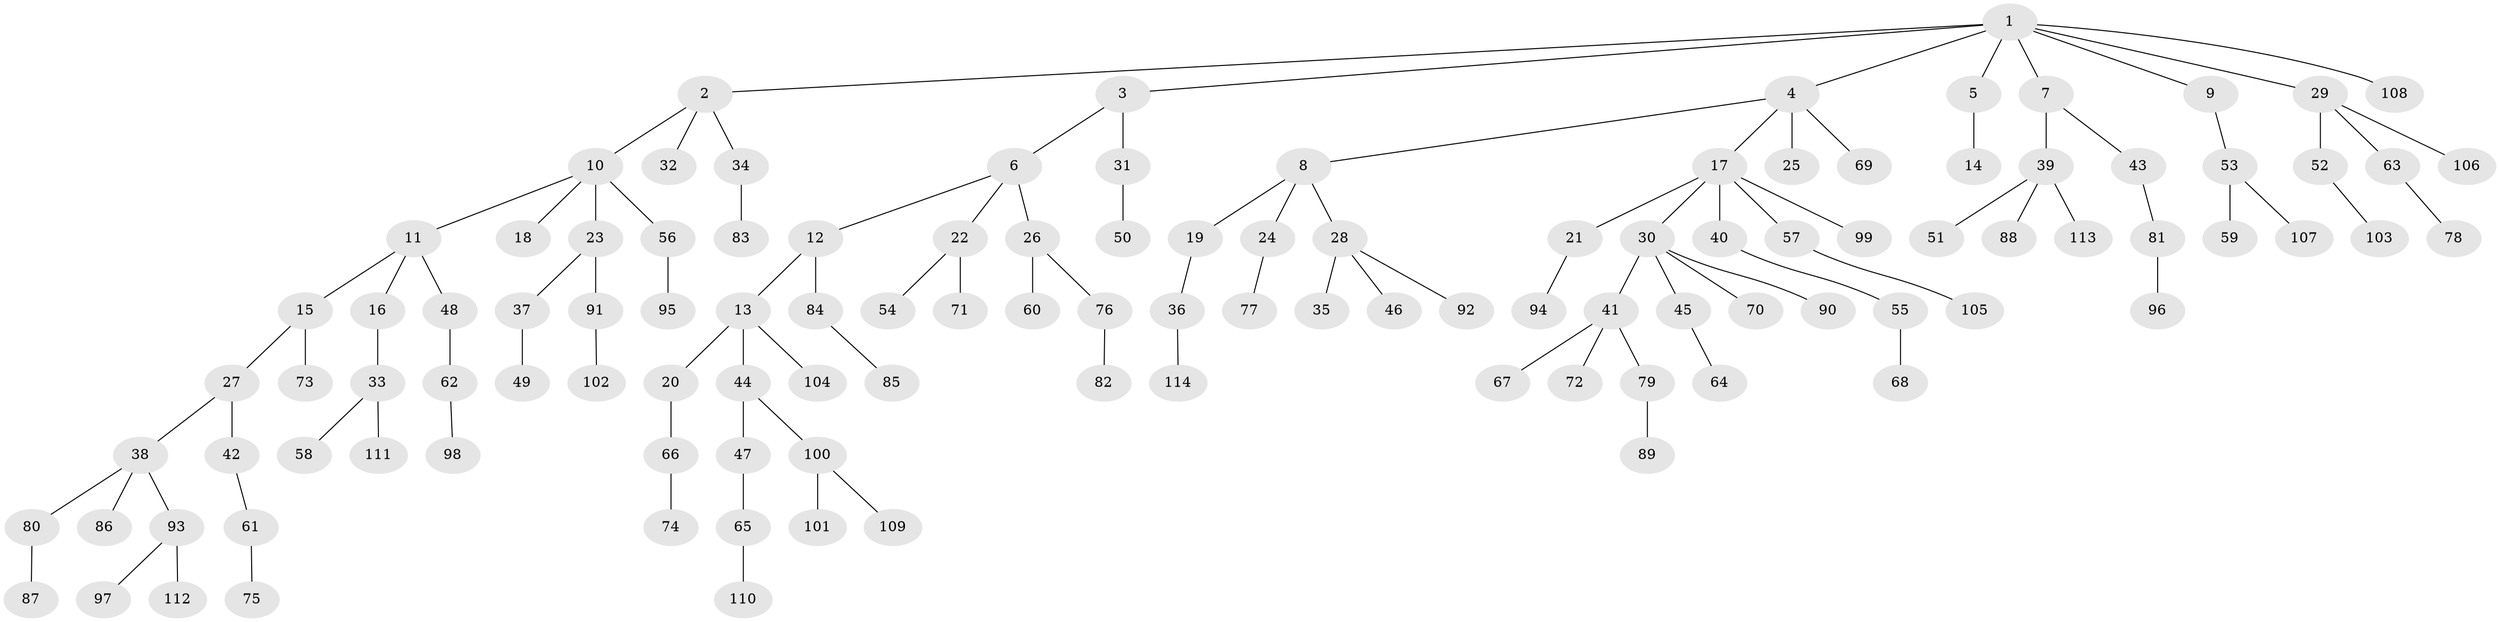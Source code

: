 // Generated by graph-tools (version 1.1) at 2025/52/03/09/25 04:52:56]
// undirected, 114 vertices, 113 edges
graph export_dot {
graph [start="1"]
  node [color=gray90,style=filled];
  1;
  2;
  3;
  4;
  5;
  6;
  7;
  8;
  9;
  10;
  11;
  12;
  13;
  14;
  15;
  16;
  17;
  18;
  19;
  20;
  21;
  22;
  23;
  24;
  25;
  26;
  27;
  28;
  29;
  30;
  31;
  32;
  33;
  34;
  35;
  36;
  37;
  38;
  39;
  40;
  41;
  42;
  43;
  44;
  45;
  46;
  47;
  48;
  49;
  50;
  51;
  52;
  53;
  54;
  55;
  56;
  57;
  58;
  59;
  60;
  61;
  62;
  63;
  64;
  65;
  66;
  67;
  68;
  69;
  70;
  71;
  72;
  73;
  74;
  75;
  76;
  77;
  78;
  79;
  80;
  81;
  82;
  83;
  84;
  85;
  86;
  87;
  88;
  89;
  90;
  91;
  92;
  93;
  94;
  95;
  96;
  97;
  98;
  99;
  100;
  101;
  102;
  103;
  104;
  105;
  106;
  107;
  108;
  109;
  110;
  111;
  112;
  113;
  114;
  1 -- 2;
  1 -- 3;
  1 -- 4;
  1 -- 5;
  1 -- 7;
  1 -- 9;
  1 -- 29;
  1 -- 108;
  2 -- 10;
  2 -- 32;
  2 -- 34;
  3 -- 6;
  3 -- 31;
  4 -- 8;
  4 -- 17;
  4 -- 25;
  4 -- 69;
  5 -- 14;
  6 -- 12;
  6 -- 22;
  6 -- 26;
  7 -- 39;
  7 -- 43;
  8 -- 19;
  8 -- 24;
  8 -- 28;
  9 -- 53;
  10 -- 11;
  10 -- 18;
  10 -- 23;
  10 -- 56;
  11 -- 15;
  11 -- 16;
  11 -- 48;
  12 -- 13;
  12 -- 84;
  13 -- 20;
  13 -- 44;
  13 -- 104;
  15 -- 27;
  15 -- 73;
  16 -- 33;
  17 -- 21;
  17 -- 30;
  17 -- 40;
  17 -- 57;
  17 -- 99;
  19 -- 36;
  20 -- 66;
  21 -- 94;
  22 -- 54;
  22 -- 71;
  23 -- 37;
  23 -- 91;
  24 -- 77;
  26 -- 60;
  26 -- 76;
  27 -- 38;
  27 -- 42;
  28 -- 35;
  28 -- 46;
  28 -- 92;
  29 -- 52;
  29 -- 63;
  29 -- 106;
  30 -- 41;
  30 -- 45;
  30 -- 70;
  30 -- 90;
  31 -- 50;
  33 -- 58;
  33 -- 111;
  34 -- 83;
  36 -- 114;
  37 -- 49;
  38 -- 80;
  38 -- 86;
  38 -- 93;
  39 -- 51;
  39 -- 88;
  39 -- 113;
  40 -- 55;
  41 -- 67;
  41 -- 72;
  41 -- 79;
  42 -- 61;
  43 -- 81;
  44 -- 47;
  44 -- 100;
  45 -- 64;
  47 -- 65;
  48 -- 62;
  52 -- 103;
  53 -- 59;
  53 -- 107;
  55 -- 68;
  56 -- 95;
  57 -- 105;
  61 -- 75;
  62 -- 98;
  63 -- 78;
  65 -- 110;
  66 -- 74;
  76 -- 82;
  79 -- 89;
  80 -- 87;
  81 -- 96;
  84 -- 85;
  91 -- 102;
  93 -- 97;
  93 -- 112;
  100 -- 101;
  100 -- 109;
}

